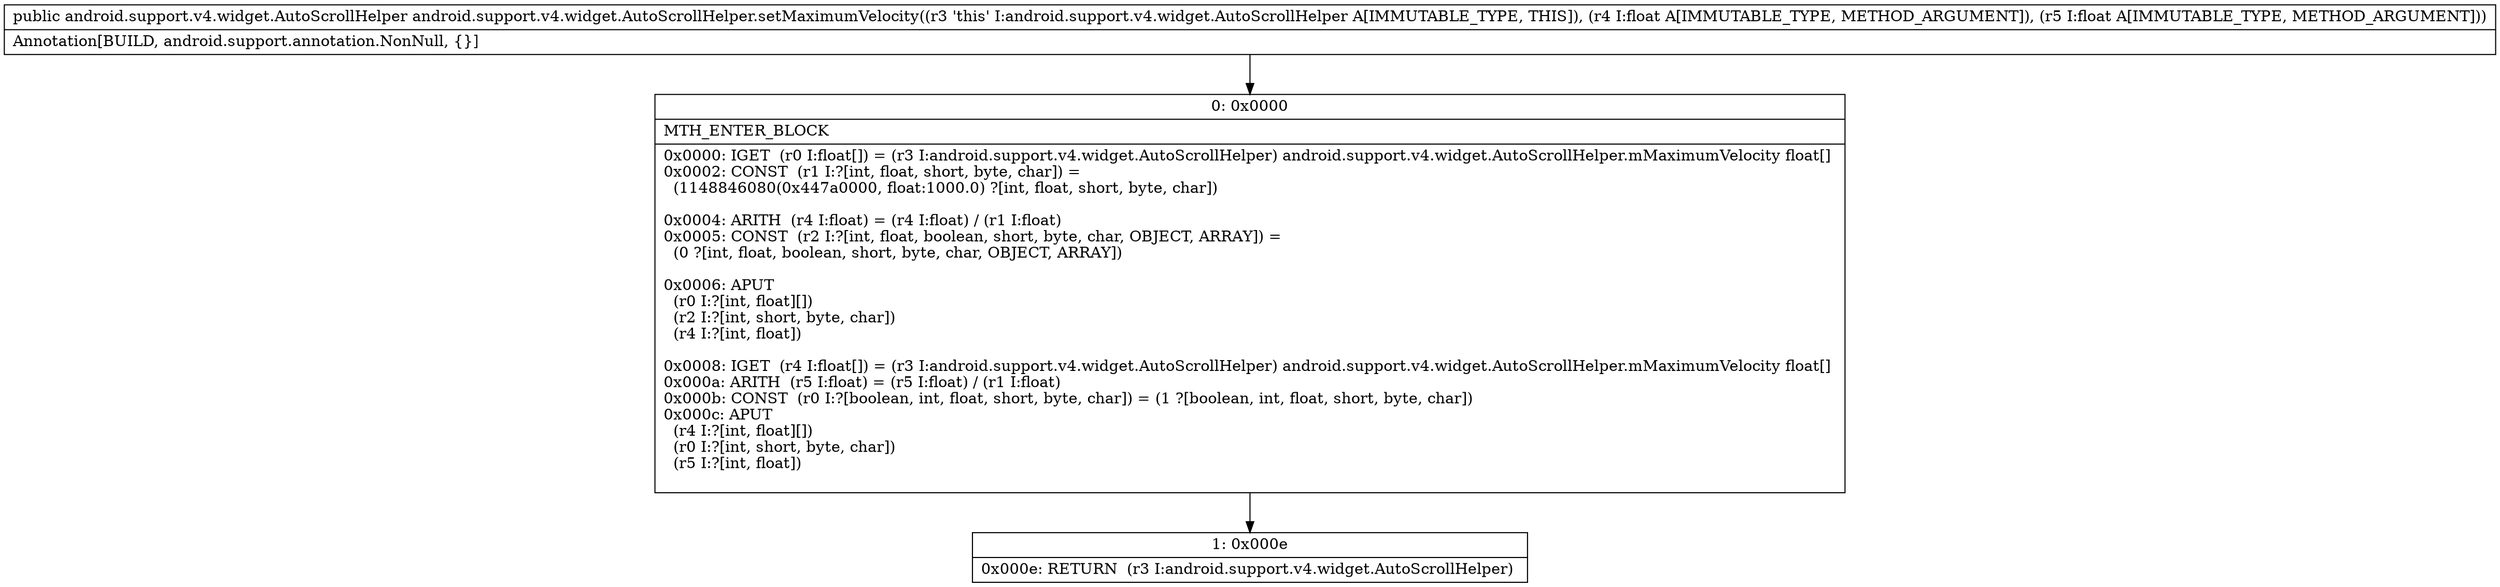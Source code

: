 digraph "CFG forandroid.support.v4.widget.AutoScrollHelper.setMaximumVelocity(FF)Landroid\/support\/v4\/widget\/AutoScrollHelper;" {
Node_0 [shape=record,label="{0\:\ 0x0000|MTH_ENTER_BLOCK\l|0x0000: IGET  (r0 I:float[]) = (r3 I:android.support.v4.widget.AutoScrollHelper) android.support.v4.widget.AutoScrollHelper.mMaximumVelocity float[] \l0x0002: CONST  (r1 I:?[int, float, short, byte, char]) = \l  (1148846080(0x447a0000, float:1000.0) ?[int, float, short, byte, char])\l \l0x0004: ARITH  (r4 I:float) = (r4 I:float) \/ (r1 I:float) \l0x0005: CONST  (r2 I:?[int, float, boolean, short, byte, char, OBJECT, ARRAY]) = \l  (0 ?[int, float, boolean, short, byte, char, OBJECT, ARRAY])\l \l0x0006: APUT  \l  (r0 I:?[int, float][])\l  (r2 I:?[int, short, byte, char])\l  (r4 I:?[int, float])\l \l0x0008: IGET  (r4 I:float[]) = (r3 I:android.support.v4.widget.AutoScrollHelper) android.support.v4.widget.AutoScrollHelper.mMaximumVelocity float[] \l0x000a: ARITH  (r5 I:float) = (r5 I:float) \/ (r1 I:float) \l0x000b: CONST  (r0 I:?[boolean, int, float, short, byte, char]) = (1 ?[boolean, int, float, short, byte, char]) \l0x000c: APUT  \l  (r4 I:?[int, float][])\l  (r0 I:?[int, short, byte, char])\l  (r5 I:?[int, float])\l \l}"];
Node_1 [shape=record,label="{1\:\ 0x000e|0x000e: RETURN  (r3 I:android.support.v4.widget.AutoScrollHelper) \l}"];
MethodNode[shape=record,label="{public android.support.v4.widget.AutoScrollHelper android.support.v4.widget.AutoScrollHelper.setMaximumVelocity((r3 'this' I:android.support.v4.widget.AutoScrollHelper A[IMMUTABLE_TYPE, THIS]), (r4 I:float A[IMMUTABLE_TYPE, METHOD_ARGUMENT]), (r5 I:float A[IMMUTABLE_TYPE, METHOD_ARGUMENT]))  | Annotation[BUILD, android.support.annotation.NonNull, \{\}]\l}"];
MethodNode -> Node_0;
Node_0 -> Node_1;
}

